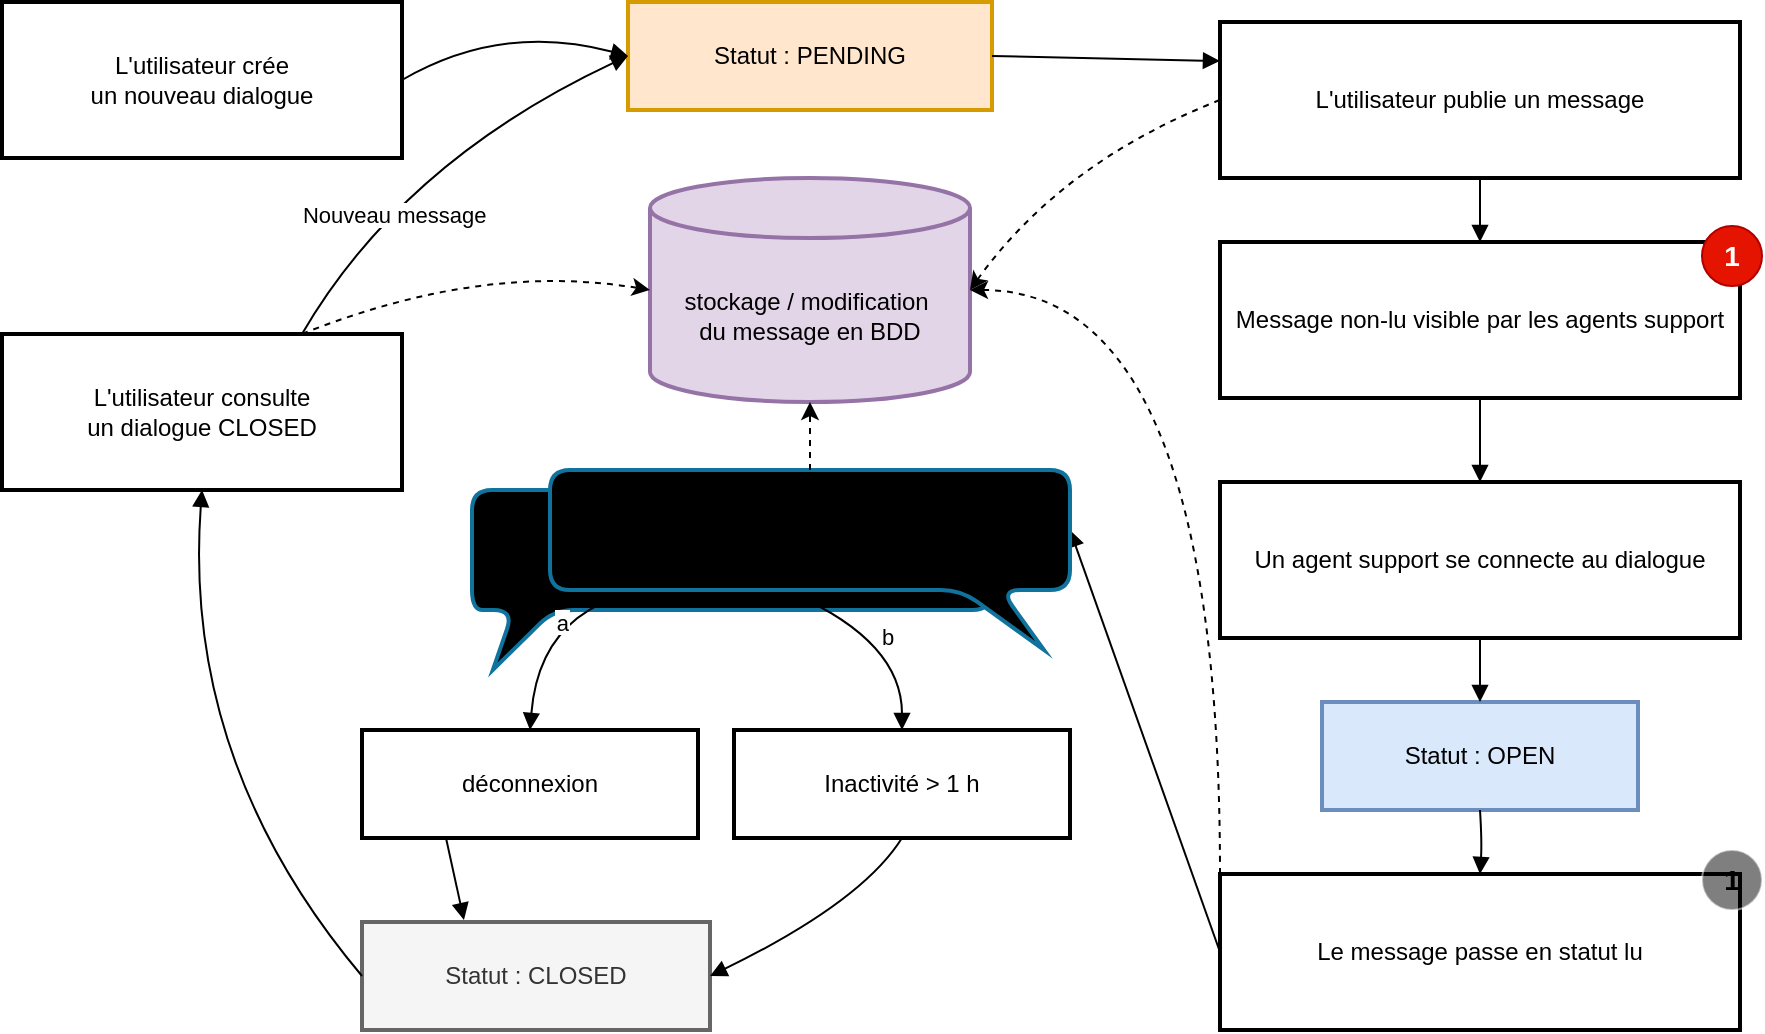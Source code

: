 <mxfile version="26.2.14">
  <diagram id="C5RBs43oDa-KdzZeNtuy" name="Page-1">
    <mxGraphModel dx="2893" dy="751" grid="1" gridSize="10" guides="1" tooltips="1" connect="1" arrows="1" fold="1" page="1" pageScale="1" pageWidth="827" pageHeight="1169" math="0" shadow="0">
      <root>
        <mxCell id="WIyWlLk6GJQsqaUBKTNV-0" />
        <mxCell id="WIyWlLk6GJQsqaUBKTNV-1" parent="WIyWlLk6GJQsqaUBKTNV-0" />
        <mxCell id="h4wPCucclkwIk1BXfD3y-0" value="&lt;div&gt;poursuite du dialogue&amp;nbsp; :&amp;nbsp;&lt;/div&gt;&lt;div&gt;envoi de messages&lt;/div&gt;" style="shape=callout;whiteSpace=wrap;html=1;perimeter=calloutPerimeter;position2=0.04;base=20;size=30;position=0.08;rounded=1;strokeWidth=2;fillColor=#BCECFF;strokeColor=#10739e;gradientColor=light-dark(#c0c0c0, #ededed);gradientDirection=west;" vertex="1" parent="WIyWlLk6GJQsqaUBKTNV-1">
          <mxGeometry x="155" y="354" width="260" height="90" as="geometry" />
        </mxCell>
        <mxCell id="uierBS24uX779-OyEKdF-0" value="L&#39;utilisateur crée&#xa;un nouveau dialogue" style="whiteSpace=wrap;strokeWidth=2;" parent="WIyWlLk6GJQsqaUBKTNV-1" vertex="1">
          <mxGeometry x="-80" y="110" width="200" height="78" as="geometry" />
        </mxCell>
        <mxCell id="uierBS24uX779-OyEKdF-1" value="Statut : PENDING" style="whiteSpace=wrap;strokeWidth=2;fillColor=#ffe6cc;strokeColor=#d79b00;" parent="WIyWlLk6GJQsqaUBKTNV-1" vertex="1">
          <mxGeometry x="233" y="110" width="182" height="54" as="geometry" />
        </mxCell>
        <mxCell id="uierBS24uX779-OyEKdF-2" value="L&#39;utilisateur publie un message" style="whiteSpace=wrap;strokeWidth=2;" parent="WIyWlLk6GJQsqaUBKTNV-1" vertex="1">
          <mxGeometry x="529" y="120" width="260" height="78" as="geometry" />
        </mxCell>
        <mxCell id="uierBS24uX779-OyEKdF-3" value="Message non-lu visible par les agents support" style="whiteSpace=wrap;strokeWidth=2;" parent="WIyWlLk6GJQsqaUBKTNV-1" vertex="1">
          <mxGeometry x="529" y="230" width="260" height="78" as="geometry" />
        </mxCell>
        <mxCell id="uierBS24uX779-OyEKdF-4" value="Un agent support se connecte au dialogue" style="whiteSpace=wrap;strokeWidth=2;" parent="WIyWlLk6GJQsqaUBKTNV-1" vertex="1">
          <mxGeometry x="529" y="350" width="260" height="78" as="geometry" />
        </mxCell>
        <mxCell id="uierBS24uX779-OyEKdF-5" value="Statut : OPEN" style="whiteSpace=wrap;strokeWidth=2;fillColor=#dae8fc;strokeColor=#6c8ebf;" parent="WIyWlLk6GJQsqaUBKTNV-1" vertex="1">
          <mxGeometry x="580" y="460" width="158" height="54" as="geometry" />
        </mxCell>
        <mxCell id="uierBS24uX779-OyEKdF-6" value="Le message passe en statut lu" style="whiteSpace=wrap;strokeWidth=2;" parent="WIyWlLk6GJQsqaUBKTNV-1" vertex="1">
          <mxGeometry x="529" y="546" width="260" height="78" as="geometry" />
        </mxCell>
        <mxCell id="uierBS24uX779-OyEKdF-9" value="Inactivité &gt; 1 h" style="whiteSpace=wrap;strokeWidth=2;" parent="WIyWlLk6GJQsqaUBKTNV-1" vertex="1">
          <mxGeometry x="286" y="474" width="168" height="54" as="geometry" />
        </mxCell>
        <mxCell id="uierBS24uX779-OyEKdF-10" value="Statut : CLOSED" style="whiteSpace=wrap;strokeWidth=2;fillColor=#f5f5f5;fontColor=#333333;strokeColor=#666666;" parent="WIyWlLk6GJQsqaUBKTNV-1" vertex="1">
          <mxGeometry x="100" y="570" width="174" height="54" as="geometry" />
        </mxCell>
        <mxCell id="uierBS24uX779-OyEKdF-11" value="L&#39;utilisateur consulte&#xa;un dialogue CLOSED" style="whiteSpace=wrap;strokeWidth=2;" parent="WIyWlLk6GJQsqaUBKTNV-1" vertex="1">
          <mxGeometry x="-80" y="276" width="200" height="78" as="geometry" />
        </mxCell>
        <mxCell id="uierBS24uX779-OyEKdF-12" value="" style="curved=1;startArrow=none;endArrow=block;exitX=1;exitY=0.5;entryX=0;entryY=0.5;rounded=0;exitDx=0;exitDy=0;entryDx=0;entryDy=0;" parent="WIyWlLk6GJQsqaUBKTNV-1" source="uierBS24uX779-OyEKdF-0" target="uierBS24uX779-OyEKdF-1" edge="1">
          <mxGeometry relative="1" as="geometry">
            <Array as="points">
              <mxPoint x="170" y="120" />
            </Array>
          </mxGeometry>
        </mxCell>
        <mxCell id="uierBS24uX779-OyEKdF-13" value="" style="curved=1;startArrow=none;endArrow=block;exitX=1;exitY=0.5;entryX=0;entryY=0.25;rounded=0;exitDx=0;exitDy=0;entryDx=0;entryDy=0;" parent="WIyWlLk6GJQsqaUBKTNV-1" source="uierBS24uX779-OyEKdF-1" target="uierBS24uX779-OyEKdF-2" edge="1">
          <mxGeometry relative="1" as="geometry">
            <Array as="points" />
          </mxGeometry>
        </mxCell>
        <mxCell id="uierBS24uX779-OyEKdF-14" value="" style="curved=1;startArrow=none;endArrow=block;exitX=0.5;exitY=1;entryX=0.5;entryY=0;rounded=0;" parent="WIyWlLk6GJQsqaUBKTNV-1" source="uierBS24uX779-OyEKdF-2" target="uierBS24uX779-OyEKdF-3" edge="1">
          <mxGeometry relative="1" as="geometry">
            <Array as="points" />
          </mxGeometry>
        </mxCell>
        <mxCell id="uierBS24uX779-OyEKdF-15" value="" style="curved=1;startArrow=none;endArrow=block;exitX=0.5;exitY=1;entryX=0.5;entryY=0;rounded=0;" parent="WIyWlLk6GJQsqaUBKTNV-1" source="uierBS24uX779-OyEKdF-3" target="uierBS24uX779-OyEKdF-4" edge="1">
          <mxGeometry relative="1" as="geometry">
            <Array as="points" />
          </mxGeometry>
        </mxCell>
        <mxCell id="uierBS24uX779-OyEKdF-16" value="" style="curved=1;startArrow=none;endArrow=block;exitX=0.5;exitY=1;entryX=0.5;entryY=0;rounded=0;" parent="WIyWlLk6GJQsqaUBKTNV-1" source="uierBS24uX779-OyEKdF-4" target="uierBS24uX779-OyEKdF-5" edge="1">
          <mxGeometry relative="1" as="geometry">
            <Array as="points" />
          </mxGeometry>
        </mxCell>
        <mxCell id="uierBS24uX779-OyEKdF-17" value="" style="curved=1;startArrow=none;endArrow=block;exitX=0.5;exitY=1;entryX=0.5;entryY=0;rounded=0;entryDx=0;entryDy=0;exitDx=0;exitDy=0;" parent="WIyWlLk6GJQsqaUBKTNV-1" source="uierBS24uX779-OyEKdF-5" target="uierBS24uX779-OyEKdF-6" edge="1">
          <mxGeometry relative="1" as="geometry">
            <Array as="points">
              <mxPoint x="660" y="530" />
            </Array>
          </mxGeometry>
        </mxCell>
        <mxCell id="uierBS24uX779-OyEKdF-18" value="" style="curved=1;startArrow=none;endArrow=block;exitX=0;exitY=0.5;entryX=0;entryY=0;rounded=0;entryDx=260;entryDy=30;entryPerimeter=0;exitDx=0;exitDy=0;" parent="WIyWlLk6GJQsqaUBKTNV-1" source="uierBS24uX779-OyEKdF-6" target="uierBS24uX779-OyEKdF-29" edge="1">
          <mxGeometry relative="1" as="geometry">
            <Array as="points" />
            <mxPoint x="310" y="300" as="targetPoint" />
          </mxGeometry>
        </mxCell>
        <mxCell id="uierBS24uX779-OyEKdF-19" value="a" style="curved=1;startArrow=none;endArrow=block;exitX=0.3;exitY=0.644;entryX=0.5;entryY=0;rounded=0;exitDx=0;exitDy=0;entryDx=0;entryDy=0;exitPerimeter=0;" parent="WIyWlLk6GJQsqaUBKTNV-1" source="uierBS24uX779-OyEKdF-29" target="uierBS24uX779-OyEKdF-25" edge="1">
          <mxGeometry x="0.295" y="12" relative="1" as="geometry">
            <Array as="points">
              <mxPoint x="190" y="400" />
            </Array>
            <mxPoint x="245" y="378" as="sourcePoint" />
            <mxPoint as="offset" />
          </mxGeometry>
        </mxCell>
        <mxCell id="uierBS24uX779-OyEKdF-20" value="b" style="curved=1;startArrow=none;endArrow=block;exitX=0.469;exitY=0.689;entryX=0.5;entryY=0;rounded=0;exitDx=0;exitDy=0;exitPerimeter=0;" parent="WIyWlLk6GJQsqaUBKTNV-1" source="uierBS24uX779-OyEKdF-29" target="uierBS24uX779-OyEKdF-9" edge="1">
          <mxGeometry relative="1" as="geometry">
            <Array as="points">
              <mxPoint x="370" y="430" />
            </Array>
            <mxPoint x="375" y="378" as="sourcePoint" />
          </mxGeometry>
        </mxCell>
        <mxCell id="uierBS24uX779-OyEKdF-21" value="" style="curved=1;startArrow=none;endArrow=block;exitX=0.25;exitY=1;entryX=0.293;entryY=-0.019;rounded=0;entryDx=0;entryDy=0;entryPerimeter=0;exitDx=0;exitDy=0;" parent="WIyWlLk6GJQsqaUBKTNV-1" source="uierBS24uX779-OyEKdF-25" target="uierBS24uX779-OyEKdF-10" edge="1">
          <mxGeometry relative="1" as="geometry">
            <Array as="points" />
          </mxGeometry>
        </mxCell>
        <mxCell id="uierBS24uX779-OyEKdF-22" value="" style="curved=1;startArrow=none;endArrow=block;exitX=0.5;exitY=1;entryX=1;entryY=0.5;rounded=0;entryDx=0;entryDy=0;" parent="WIyWlLk6GJQsqaUBKTNV-1" source="uierBS24uX779-OyEKdF-9" target="uierBS24uX779-OyEKdF-10" edge="1">
          <mxGeometry relative="1" as="geometry">
            <Array as="points">
              <mxPoint x="350" y="560" />
            </Array>
          </mxGeometry>
        </mxCell>
        <mxCell id="uierBS24uX779-OyEKdF-23" value="" style="curved=1;startArrow=none;endArrow=block;exitX=0;exitY=0.5;entryX=0.5;entryY=1;rounded=0;entryDx=0;entryDy=0;exitDx=0;exitDy=0;" parent="WIyWlLk6GJQsqaUBKTNV-1" source="uierBS24uX779-OyEKdF-10" target="uierBS24uX779-OyEKdF-11" edge="1">
          <mxGeometry relative="1" as="geometry">
            <Array as="points">
              <mxPoint x="10" y="490" />
            </Array>
            <mxPoint x="1148" y="595" as="sourcePoint" />
            <mxPoint x="319" y="120" as="targetPoint" />
          </mxGeometry>
        </mxCell>
        <mxCell id="uierBS24uX779-OyEKdF-24" value="Nouveau message" style="curved=1;startArrow=none;endArrow=block;exitX=0.75;exitY=0;entryX=0;entryY=0.5;rounded=0;exitDx=0;exitDy=0;entryDx=0;entryDy=0;" parent="WIyWlLk6GJQsqaUBKTNV-1" source="uierBS24uX779-OyEKdF-11" target="uierBS24uX779-OyEKdF-1" edge="1">
          <mxGeometry x="-0.331" y="-10" relative="1" as="geometry">
            <Array as="points">
              <mxPoint x="120" y="190" />
            </Array>
            <mxPoint as="offset" />
          </mxGeometry>
        </mxCell>
        <mxCell id="uierBS24uX779-OyEKdF-25" value="déconnexion" style="whiteSpace=wrap;strokeWidth=2;" parent="WIyWlLk6GJQsqaUBKTNV-1" vertex="1">
          <mxGeometry x="100" y="474" width="168" height="54" as="geometry" />
        </mxCell>
        <mxCell id="uierBS24uX779-OyEKdF-26" value="&lt;b&gt;&lt;font style=&quot;font-size: 14px;&quot;&gt;1&lt;/font&gt;&lt;/b&gt;" style="ellipse;whiteSpace=wrap;html=1;aspect=fixed;fillColor=#e51400;fontColor=#ffffff;strokeColor=#B20000;" parent="WIyWlLk6GJQsqaUBKTNV-1" vertex="1">
          <mxGeometry x="770" y="222" width="30" height="30" as="geometry" />
        </mxCell>
        <mxCell id="uierBS24uX779-OyEKdF-28" value="&lt;b&gt;&lt;font style=&quot;font-size: 14px;&quot;&gt;1&lt;/font&gt;&lt;/b&gt;" style="ellipse;whiteSpace=wrap;html=1;aspect=fixed;fillColor=#fad9d5;strokeColor=light-dark(#ffffff, #ec8f82);fillStyle=hatch;gradientColor=light-dark(#ff0000, #ededed);gradientDirection=north;opacity=50;" parent="WIyWlLk6GJQsqaUBKTNV-1" vertex="1">
          <mxGeometry x="770" y="534" width="30" height="30" as="geometry" />
        </mxCell>
        <mxCell id="uierBS24uX779-OyEKdF-29" value="&lt;div&gt;poursuite du dialogue&amp;nbsp; :&amp;nbsp;&lt;/div&gt;&lt;div&gt;envoi de messages&lt;/div&gt;" style="shape=callout;whiteSpace=wrap;html=1;perimeter=calloutPerimeter;position2=0.95;base=20;size=30;position=0.79;rounded=1;strokeWidth=2;fillColor=#BCECFF;strokeColor=#10739e;gradientColor=light-dark(#c0c0c0, #ededed);gradientDirection=west;" parent="WIyWlLk6GJQsqaUBKTNV-1" vertex="1">
          <mxGeometry x="194" y="344" width="260" height="90" as="geometry" />
        </mxCell>
        <mxCell id="uierBS24uX779-OyEKdF-30" value="&lt;div&gt;stockage / modification&amp;nbsp;&lt;/div&gt;&lt;div&gt;du message en BDD&lt;/div&gt;" style="shape=cylinder3;whiteSpace=wrap;html=1;boundedLbl=1;backgroundOutline=1;size=15;strokeWidth=2;fillColor=#e1d5e7;strokeColor=#9673a6;" parent="WIyWlLk6GJQsqaUBKTNV-1" vertex="1">
          <mxGeometry x="244" y="198" width="160" height="112" as="geometry" />
        </mxCell>
        <mxCell id="uierBS24uX779-OyEKdF-33" style="edgeStyle=orthogonalEdgeStyle;rounded=0;orthogonalLoop=1;jettySize=auto;html=1;exitX=0.5;exitY=0;exitDx=0;exitDy=0;exitPerimeter=0;entryX=0.5;entryY=1;entryDx=0;entryDy=0;entryPerimeter=0;dashed=1;" parent="WIyWlLk6GJQsqaUBKTNV-1" source="uierBS24uX779-OyEKdF-29" target="uierBS24uX779-OyEKdF-30" edge="1">
          <mxGeometry relative="1" as="geometry" />
        </mxCell>
        <mxCell id="uierBS24uX779-OyEKdF-35" style="edgeStyle=orthogonalEdgeStyle;rounded=0;orthogonalLoop=1;jettySize=auto;html=1;exitX=0;exitY=0;exitDx=0;exitDy=0;entryX=1;entryY=0.5;entryDx=0;entryDy=0;entryPerimeter=0;curved=1;dashed=1;" parent="WIyWlLk6GJQsqaUBKTNV-1" source="uierBS24uX779-OyEKdF-6" target="uierBS24uX779-OyEKdF-30" edge="1">
          <mxGeometry relative="1" as="geometry">
            <Array as="points">
              <mxPoint x="529" y="254" />
            </Array>
          </mxGeometry>
        </mxCell>
        <mxCell id="uierBS24uX779-OyEKdF-36" value="" style="endArrow=classic;html=1;rounded=0;entryX=1;entryY=0.5;entryDx=0;entryDy=0;entryPerimeter=0;exitX=0;exitY=0.5;exitDx=0;exitDy=0;curved=1;dashed=1;" parent="WIyWlLk6GJQsqaUBKTNV-1" source="uierBS24uX779-OyEKdF-2" target="uierBS24uX779-OyEKdF-30" edge="1">
          <mxGeometry width="50" height="50" relative="1" as="geometry">
            <mxPoint x="390" y="360" as="sourcePoint" />
            <mxPoint x="440" y="310" as="targetPoint" />
            <Array as="points">
              <mxPoint x="450" y="190" />
            </Array>
          </mxGeometry>
        </mxCell>
        <mxCell id="uierBS24uX779-OyEKdF-37" value="" style="endArrow=classic;html=1;rounded=0;exitX=0.75;exitY=0;exitDx=0;exitDy=0;entryX=0;entryY=0.5;entryDx=0;entryDy=0;entryPerimeter=0;dashed=1;curved=1;" parent="WIyWlLk6GJQsqaUBKTNV-1" source="uierBS24uX779-OyEKdF-11" target="uierBS24uX779-OyEKdF-30" edge="1">
          <mxGeometry width="50" height="50" relative="1" as="geometry">
            <mxPoint x="390" y="360" as="sourcePoint" />
            <mxPoint x="440" y="310" as="targetPoint" />
            <Array as="points">
              <mxPoint x="160" y="240" />
            </Array>
          </mxGeometry>
        </mxCell>
      </root>
    </mxGraphModel>
  </diagram>
</mxfile>
